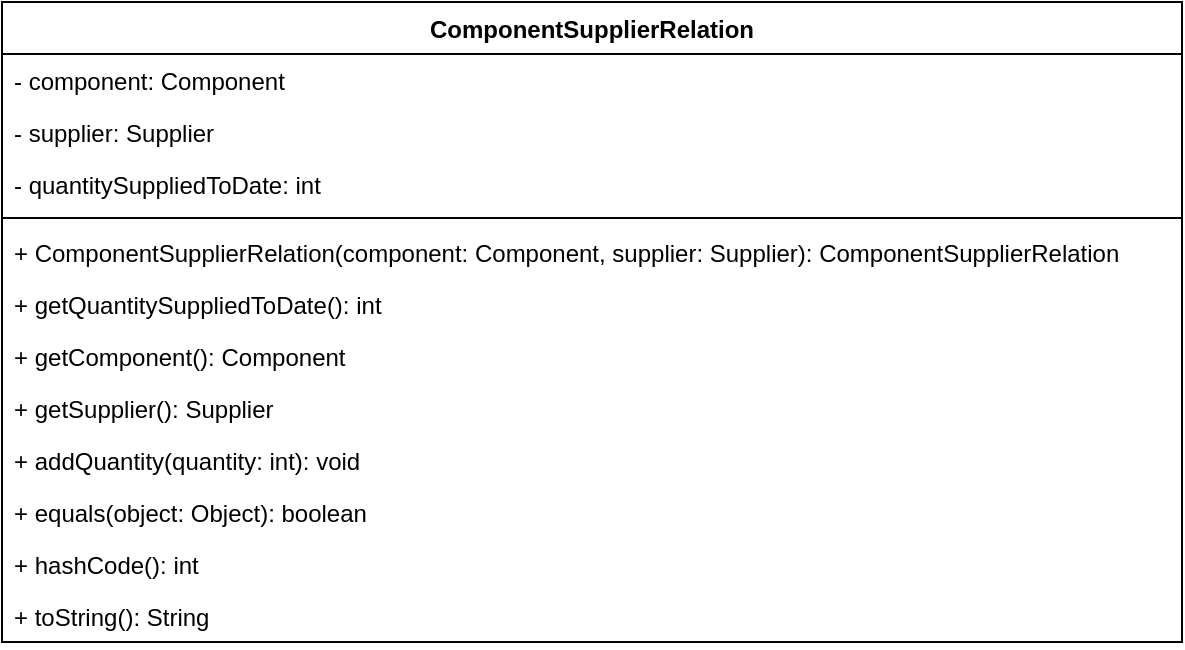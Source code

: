 <mxfile version="13.9.1" type="device"><diagram id="qwX2BbF3nPSmWamFIz3k" name="Page-1"><mxGraphModel dx="1422" dy="813" grid="1" gridSize="10" guides="1" tooltips="1" connect="1" arrows="1" fold="1" page="1" pageScale="1" pageWidth="850" pageHeight="1100" math="0" shadow="0"><root><mxCell id="0"/><mxCell id="1" parent="0"/><mxCell id="rLZIkrlNSEAJz6V8-zNk-1" value="ComponentSupplierRelation" style="swimlane;fontStyle=1;align=center;verticalAlign=top;childLayout=stackLayout;horizontal=1;startSize=26;horizontalStack=0;resizeParent=1;resizeParentMax=0;resizeLast=0;collapsible=1;marginBottom=0;" vertex="1" parent="1"><mxGeometry x="130" y="280" width="590" height="320" as="geometry"/></mxCell><mxCell id="rLZIkrlNSEAJz6V8-zNk-2" value="- component: Component" style="text;strokeColor=none;fillColor=none;align=left;verticalAlign=top;spacingLeft=4;spacingRight=4;overflow=hidden;rotatable=0;points=[[0,0.5],[1,0.5]];portConstraint=eastwest;" vertex="1" parent="rLZIkrlNSEAJz6V8-zNk-1"><mxGeometry y="26" width="590" height="26" as="geometry"/></mxCell><mxCell id="rLZIkrlNSEAJz6V8-zNk-5" value="- supplier: Supplier" style="text;strokeColor=none;fillColor=none;align=left;verticalAlign=top;spacingLeft=4;spacingRight=4;overflow=hidden;rotatable=0;points=[[0,0.5],[1,0.5]];portConstraint=eastwest;" vertex="1" parent="rLZIkrlNSEAJz6V8-zNk-1"><mxGeometry y="52" width="590" height="26" as="geometry"/></mxCell><mxCell id="rLZIkrlNSEAJz6V8-zNk-6" value="- quantitySuppliedToDate: int" style="text;strokeColor=none;fillColor=none;align=left;verticalAlign=top;spacingLeft=4;spacingRight=4;overflow=hidden;rotatable=0;points=[[0,0.5],[1,0.5]];portConstraint=eastwest;" vertex="1" parent="rLZIkrlNSEAJz6V8-zNk-1"><mxGeometry y="78" width="590" height="26" as="geometry"/></mxCell><mxCell id="rLZIkrlNSEAJz6V8-zNk-3" value="" style="line;strokeWidth=1;fillColor=none;align=left;verticalAlign=middle;spacingTop=-1;spacingLeft=3;spacingRight=3;rotatable=0;labelPosition=right;points=[];portConstraint=eastwest;" vertex="1" parent="rLZIkrlNSEAJz6V8-zNk-1"><mxGeometry y="104" width="590" height="8" as="geometry"/></mxCell><mxCell id="rLZIkrlNSEAJz6V8-zNk-4" value="+ ComponentSupplierRelation(component: Component, supplier: Supplier): ComponentSupplierRelation" style="text;strokeColor=none;fillColor=none;align=left;verticalAlign=top;spacingLeft=4;spacingRight=4;overflow=hidden;rotatable=0;points=[[0,0.5],[1,0.5]];portConstraint=eastwest;" vertex="1" parent="rLZIkrlNSEAJz6V8-zNk-1"><mxGeometry y="112" width="590" height="26" as="geometry"/></mxCell><mxCell id="rLZIkrlNSEAJz6V8-zNk-7" value="+ getQuantitySuppliedToDate(): int" style="text;strokeColor=none;fillColor=none;align=left;verticalAlign=top;spacingLeft=4;spacingRight=4;overflow=hidden;rotatable=0;points=[[0,0.5],[1,0.5]];portConstraint=eastwest;" vertex="1" parent="rLZIkrlNSEAJz6V8-zNk-1"><mxGeometry y="138" width="590" height="26" as="geometry"/></mxCell><mxCell id="rLZIkrlNSEAJz6V8-zNk-8" value="+ getComponent(): Component" style="text;strokeColor=none;fillColor=none;align=left;verticalAlign=top;spacingLeft=4;spacingRight=4;overflow=hidden;rotatable=0;points=[[0,0.5],[1,0.5]];portConstraint=eastwest;" vertex="1" parent="rLZIkrlNSEAJz6V8-zNk-1"><mxGeometry y="164" width="590" height="26" as="geometry"/></mxCell><mxCell id="rLZIkrlNSEAJz6V8-zNk-9" value="+ getSupplier(): Supplier" style="text;strokeColor=none;fillColor=none;align=left;verticalAlign=top;spacingLeft=4;spacingRight=4;overflow=hidden;rotatable=0;points=[[0,0.5],[1,0.5]];portConstraint=eastwest;" vertex="1" parent="rLZIkrlNSEAJz6V8-zNk-1"><mxGeometry y="190" width="590" height="26" as="geometry"/></mxCell><mxCell id="rLZIkrlNSEAJz6V8-zNk-10" value="+ addQuantity(quantity: int): void" style="text;strokeColor=none;fillColor=none;align=left;verticalAlign=top;spacingLeft=4;spacingRight=4;overflow=hidden;rotatable=0;points=[[0,0.5],[1,0.5]];portConstraint=eastwest;" vertex="1" parent="rLZIkrlNSEAJz6V8-zNk-1"><mxGeometry y="216" width="590" height="26" as="geometry"/></mxCell><mxCell id="rLZIkrlNSEAJz6V8-zNk-11" value="+ equals(object: Object): boolean" style="text;strokeColor=none;fillColor=none;align=left;verticalAlign=top;spacingLeft=4;spacingRight=4;overflow=hidden;rotatable=0;points=[[0,0.5],[1,0.5]];portConstraint=eastwest;" vertex="1" parent="rLZIkrlNSEAJz6V8-zNk-1"><mxGeometry y="242" width="590" height="26" as="geometry"/></mxCell><mxCell id="rLZIkrlNSEAJz6V8-zNk-12" value="+ hashCode(): int" style="text;strokeColor=none;fillColor=none;align=left;verticalAlign=top;spacingLeft=4;spacingRight=4;overflow=hidden;rotatable=0;points=[[0,0.5],[1,0.5]];portConstraint=eastwest;" vertex="1" parent="rLZIkrlNSEAJz6V8-zNk-1"><mxGeometry y="268" width="590" height="26" as="geometry"/></mxCell><mxCell id="rLZIkrlNSEAJz6V8-zNk-13" value="+ toString(): String" style="text;strokeColor=none;fillColor=none;align=left;verticalAlign=top;spacingLeft=4;spacingRight=4;overflow=hidden;rotatable=0;points=[[0,0.5],[1,0.5]];portConstraint=eastwest;" vertex="1" parent="rLZIkrlNSEAJz6V8-zNk-1"><mxGeometry y="294" width="590" height="26" as="geometry"/></mxCell></root></mxGraphModel></diagram></mxfile>